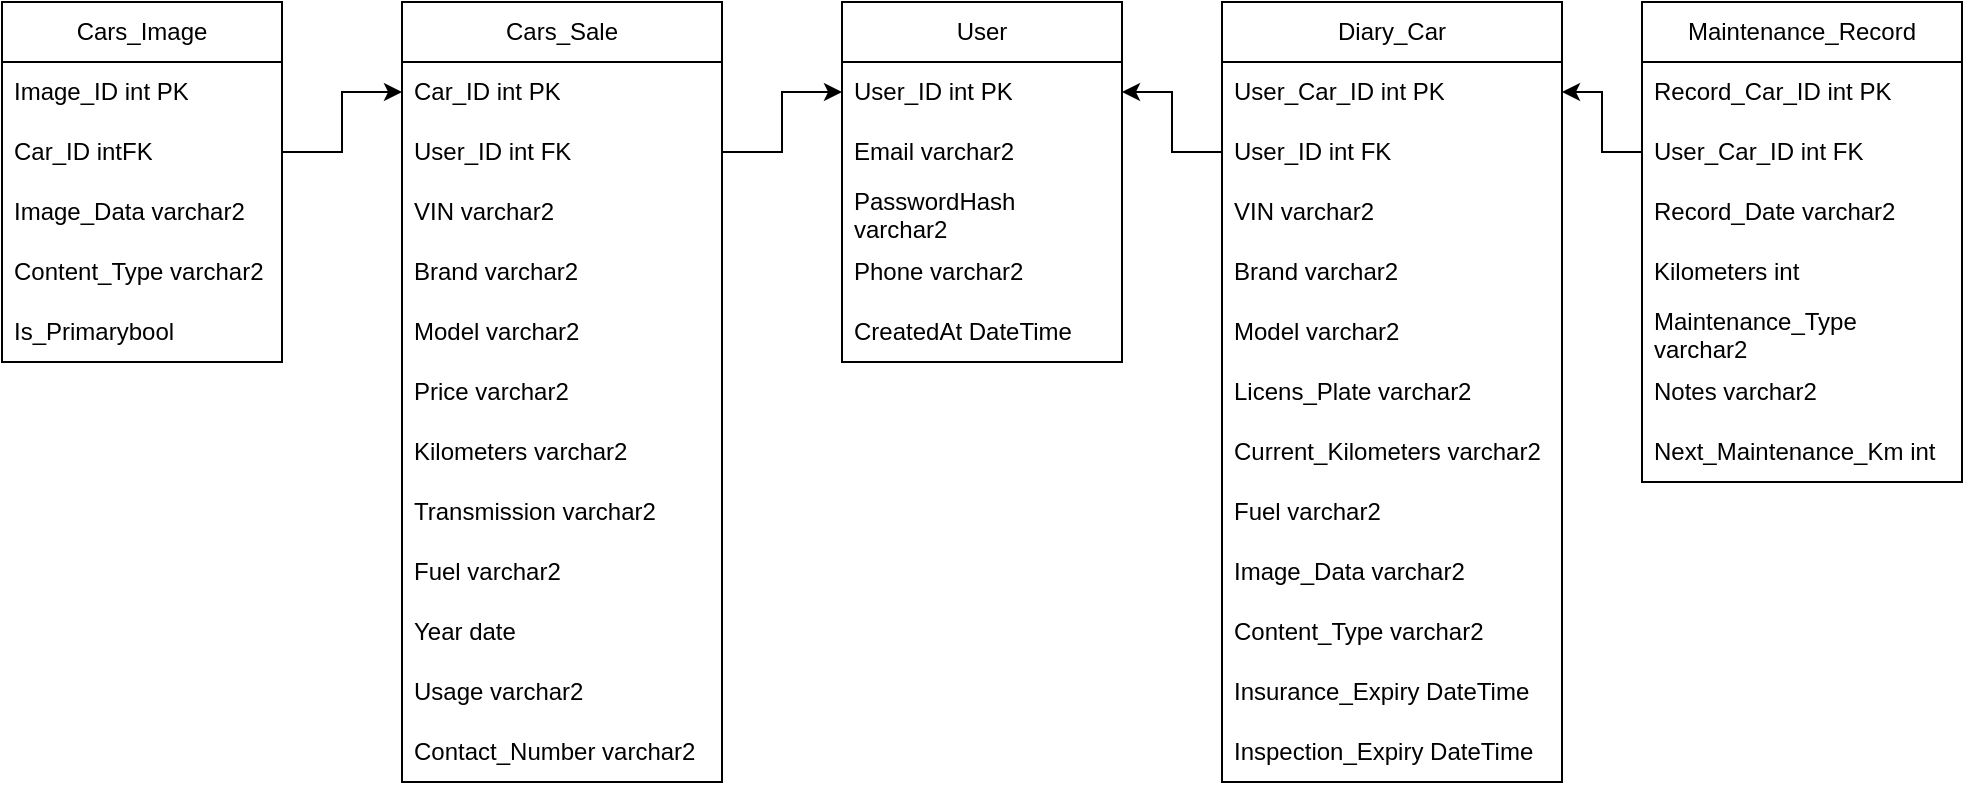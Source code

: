 <mxfile version="27.0.6">
  <diagram name="Page-1" id="lF4utYke23W8y0VCvHhN">
    <mxGraphModel dx="1042" dy="534" grid="1" gridSize="10" guides="1" tooltips="1" connect="1" arrows="1" fold="1" page="1" pageScale="1" pageWidth="850" pageHeight="1100" math="0" shadow="0">
      <root>
        <mxCell id="0" />
        <mxCell id="1" parent="0" />
        <mxCell id="BNs9PD65kZ3O9ofAM1AD-1" value="Cars_Sale" style="swimlane;fontStyle=0;childLayout=stackLayout;horizontal=1;startSize=30;horizontalStack=0;resizeParent=1;resizeParentMax=0;resizeLast=0;collapsible=1;marginBottom=0;whiteSpace=wrap;html=1;" parent="1" vertex="1">
          <mxGeometry x="230" y="40" width="160" height="390" as="geometry" />
        </mxCell>
        <mxCell id="BNs9PD65kZ3O9ofAM1AD-2" value="Car_ID int PK" style="text;strokeColor=none;fillColor=none;align=left;verticalAlign=middle;spacingLeft=4;spacingRight=4;overflow=hidden;points=[[0,0.5],[1,0.5]];portConstraint=eastwest;rotatable=0;whiteSpace=wrap;html=1;" parent="BNs9PD65kZ3O9ofAM1AD-1" vertex="1">
          <mxGeometry y="30" width="160" height="30" as="geometry" />
        </mxCell>
        <mxCell id="BNs9PD65kZ3O9ofAM1AD-9" value="User_ID int FK" style="text;strokeColor=none;fillColor=none;align=left;verticalAlign=middle;spacingLeft=4;spacingRight=4;overflow=hidden;points=[[0,0.5],[1,0.5]];portConstraint=eastwest;rotatable=0;whiteSpace=wrap;html=1;" parent="BNs9PD65kZ3O9ofAM1AD-1" vertex="1">
          <mxGeometry y="60" width="160" height="30" as="geometry" />
        </mxCell>
        <mxCell id="BNs9PD65kZ3O9ofAM1AD-5" value="VIN varchar2 " style="text;strokeColor=none;fillColor=none;align=left;verticalAlign=middle;spacingLeft=4;spacingRight=4;overflow=hidden;points=[[0,0.5],[1,0.5]];portConstraint=eastwest;rotatable=0;whiteSpace=wrap;html=1;" parent="BNs9PD65kZ3O9ofAM1AD-1" vertex="1">
          <mxGeometry y="90" width="160" height="30" as="geometry" />
        </mxCell>
        <mxCell id="BNs9PD65kZ3O9ofAM1AD-10" value="Brand varchar2 " style="text;strokeColor=none;fillColor=none;align=left;verticalAlign=middle;spacingLeft=4;spacingRight=4;overflow=hidden;points=[[0,0.5],[1,0.5]];portConstraint=eastwest;rotatable=0;whiteSpace=wrap;html=1;" parent="BNs9PD65kZ3O9ofAM1AD-1" vertex="1">
          <mxGeometry y="120" width="160" height="30" as="geometry" />
        </mxCell>
        <mxCell id="BNs9PD65kZ3O9ofAM1AD-11" value="Model varchar2 " style="text;strokeColor=none;fillColor=none;align=left;verticalAlign=middle;spacingLeft=4;spacingRight=4;overflow=hidden;points=[[0,0.5],[1,0.5]];portConstraint=eastwest;rotatable=0;whiteSpace=wrap;html=1;" parent="BNs9PD65kZ3O9ofAM1AD-1" vertex="1">
          <mxGeometry y="150" width="160" height="30" as="geometry" />
        </mxCell>
        <mxCell id="h_Dct1VsXOJPh6qgElPQ-1" value="Price varchar2 " style="text;strokeColor=none;fillColor=none;align=left;verticalAlign=middle;spacingLeft=4;spacingRight=4;overflow=hidden;points=[[0,0.5],[1,0.5]];portConstraint=eastwest;rotatable=0;whiteSpace=wrap;html=1;" parent="BNs9PD65kZ3O9ofAM1AD-1" vertex="1">
          <mxGeometry y="180" width="160" height="30" as="geometry" />
        </mxCell>
        <mxCell id="BNs9PD65kZ3O9ofAM1AD-3" value="Kilometers varchar2" style="text;strokeColor=none;fillColor=none;align=left;verticalAlign=middle;spacingLeft=4;spacingRight=4;overflow=hidden;points=[[0,0.5],[1,0.5]];portConstraint=eastwest;rotatable=0;whiteSpace=wrap;html=1;" parent="BNs9PD65kZ3O9ofAM1AD-1" vertex="1">
          <mxGeometry y="210" width="160" height="30" as="geometry" />
        </mxCell>
        <mxCell id="BNs9PD65kZ3O9ofAM1AD-4" value="Transmission varchar2" style="text;strokeColor=none;fillColor=none;align=left;verticalAlign=middle;spacingLeft=4;spacingRight=4;overflow=hidden;points=[[0,0.5],[1,0.5]];portConstraint=eastwest;rotatable=0;whiteSpace=wrap;html=1;" parent="BNs9PD65kZ3O9ofAM1AD-1" vertex="1">
          <mxGeometry y="240" width="160" height="30" as="geometry" />
        </mxCell>
        <mxCell id="BNs9PD65kZ3O9ofAM1AD-6" value="Fuel varchar2" style="text;strokeColor=none;fillColor=none;align=left;verticalAlign=middle;spacingLeft=4;spacingRight=4;overflow=hidden;points=[[0,0.5],[1,0.5]];portConstraint=eastwest;rotatable=0;whiteSpace=wrap;html=1;" parent="BNs9PD65kZ3O9ofAM1AD-1" vertex="1">
          <mxGeometry y="270" width="160" height="30" as="geometry" />
        </mxCell>
        <mxCell id="BNs9PD65kZ3O9ofAM1AD-7" value="Year date" style="text;strokeColor=none;fillColor=none;align=left;verticalAlign=middle;spacingLeft=4;spacingRight=4;overflow=hidden;points=[[0,0.5],[1,0.5]];portConstraint=eastwest;rotatable=0;whiteSpace=wrap;html=1;" parent="BNs9PD65kZ3O9ofAM1AD-1" vertex="1">
          <mxGeometry y="300" width="160" height="30" as="geometry" />
        </mxCell>
        <mxCell id="BNs9PD65kZ3O9ofAM1AD-8" value="Usage varchar2" style="text;strokeColor=none;fillColor=none;align=left;verticalAlign=middle;spacingLeft=4;spacingRight=4;overflow=hidden;points=[[0,0.5],[1,0.5]];portConstraint=eastwest;rotatable=0;whiteSpace=wrap;html=1;" parent="BNs9PD65kZ3O9ofAM1AD-1" vertex="1">
          <mxGeometry y="330" width="160" height="30" as="geometry" />
        </mxCell>
        <mxCell id="h_Dct1VsXOJPh6qgElPQ-2" value="Contact_Number varchar2" style="text;strokeColor=none;fillColor=none;align=left;verticalAlign=middle;spacingLeft=4;spacingRight=4;overflow=hidden;points=[[0,0.5],[1,0.5]];portConstraint=eastwest;rotatable=0;whiteSpace=wrap;html=1;" parent="BNs9PD65kZ3O9ofAM1AD-1" vertex="1">
          <mxGeometry y="360" width="160" height="30" as="geometry" />
        </mxCell>
        <mxCell id="BNs9PD65kZ3O9ofAM1AD-12" value="User" style="swimlane;fontStyle=0;childLayout=stackLayout;horizontal=1;startSize=30;horizontalStack=0;resizeParent=1;resizeParentMax=0;resizeLast=0;collapsible=1;marginBottom=0;whiteSpace=wrap;html=1;" parent="1" vertex="1">
          <mxGeometry x="450" y="40" width="140" height="180" as="geometry" />
        </mxCell>
        <mxCell id="BNs9PD65kZ3O9ofAM1AD-13" value="User_ID int PK" style="text;strokeColor=none;fillColor=none;align=left;verticalAlign=middle;spacingLeft=4;spacingRight=4;overflow=hidden;points=[[0,0.5],[1,0.5]];portConstraint=eastwest;rotatable=0;whiteSpace=wrap;html=1;" parent="BNs9PD65kZ3O9ofAM1AD-12" vertex="1">
          <mxGeometry y="30" width="140" height="30" as="geometry" />
        </mxCell>
        <mxCell id="BNs9PD65kZ3O9ofAM1AD-14" value="Email varchar2 " style="text;strokeColor=none;fillColor=none;align=left;verticalAlign=middle;spacingLeft=4;spacingRight=4;overflow=hidden;points=[[0,0.5],[1,0.5]];portConstraint=eastwest;rotatable=0;whiteSpace=wrap;html=1;" parent="BNs9PD65kZ3O9ofAM1AD-12" vertex="1">
          <mxGeometry y="60" width="140" height="30" as="geometry" />
        </mxCell>
        <mxCell id="BNs9PD65kZ3O9ofAM1AD-17" value="PasswordHash varchar2" style="text;strokeColor=none;fillColor=none;align=left;verticalAlign=middle;spacingLeft=4;spacingRight=4;overflow=hidden;points=[[0,0.5],[1,0.5]];portConstraint=eastwest;rotatable=0;whiteSpace=wrap;html=1;" parent="BNs9PD65kZ3O9ofAM1AD-12" vertex="1">
          <mxGeometry y="90" width="140" height="30" as="geometry" />
        </mxCell>
        <mxCell id="BNs9PD65kZ3O9ofAM1AD-15" value="Phone varchar2 " style="text;strokeColor=none;fillColor=none;align=left;verticalAlign=middle;spacingLeft=4;spacingRight=4;overflow=hidden;points=[[0,0.5],[1,0.5]];portConstraint=eastwest;rotatable=0;whiteSpace=wrap;html=1;" parent="BNs9PD65kZ3O9ofAM1AD-12" vertex="1">
          <mxGeometry y="120" width="140" height="30" as="geometry" />
        </mxCell>
        <mxCell id="h_Dct1VsXOJPh6qgElPQ-4" value="CreatedAt DateTime " style="text;strokeColor=none;fillColor=none;align=left;verticalAlign=middle;spacingLeft=4;spacingRight=4;overflow=hidden;points=[[0,0.5],[1,0.5]];portConstraint=eastwest;rotatable=0;whiteSpace=wrap;html=1;" parent="BNs9PD65kZ3O9ofAM1AD-12" vertex="1">
          <mxGeometry y="150" width="140" height="30" as="geometry" />
        </mxCell>
        <mxCell id="BNs9PD65kZ3O9ofAM1AD-23" style="edgeStyle=orthogonalEdgeStyle;rounded=0;orthogonalLoop=1;jettySize=auto;html=1;entryX=0;entryY=0.5;entryDx=0;entryDy=0;" parent="1" source="BNs9PD65kZ3O9ofAM1AD-9" target="BNs9PD65kZ3O9ofAM1AD-13" edge="1">
          <mxGeometry relative="1" as="geometry" />
        </mxCell>
        <mxCell id="BNs9PD65kZ3O9ofAM1AD-25" value="Cars_Image" style="swimlane;fontStyle=0;childLayout=stackLayout;horizontal=1;startSize=30;horizontalStack=0;resizeParent=1;resizeParentMax=0;resizeLast=0;collapsible=1;marginBottom=0;whiteSpace=wrap;html=1;" parent="1" vertex="1">
          <mxGeometry x="30" y="40" width="140" height="180" as="geometry" />
        </mxCell>
        <mxCell id="BNs9PD65kZ3O9ofAM1AD-26" value="Image_ID int PK" style="text;strokeColor=none;fillColor=none;align=left;verticalAlign=middle;spacingLeft=4;spacingRight=4;overflow=hidden;points=[[0,0.5],[1,0.5]];portConstraint=eastwest;rotatable=0;whiteSpace=wrap;html=1;" parent="BNs9PD65kZ3O9ofAM1AD-25" vertex="1">
          <mxGeometry y="30" width="140" height="30" as="geometry" />
        </mxCell>
        <mxCell id="BNs9PD65kZ3O9ofAM1AD-29" value="Car_ID intFK" style="text;strokeColor=none;fillColor=none;align=left;verticalAlign=middle;spacingLeft=4;spacingRight=4;overflow=hidden;points=[[0,0.5],[1,0.5]];portConstraint=eastwest;rotatable=0;whiteSpace=wrap;html=1;" parent="BNs9PD65kZ3O9ofAM1AD-25" vertex="1">
          <mxGeometry y="60" width="140" height="30" as="geometry" />
        </mxCell>
        <mxCell id="BNs9PD65kZ3O9ofAM1AD-27" value="Image_Data varchar2 " style="text;strokeColor=none;fillColor=none;align=left;verticalAlign=middle;spacingLeft=4;spacingRight=4;overflow=hidden;points=[[0,0.5],[1,0.5]];portConstraint=eastwest;rotatable=0;whiteSpace=wrap;html=1;" parent="BNs9PD65kZ3O9ofAM1AD-25" vertex="1">
          <mxGeometry y="90" width="140" height="30" as="geometry" />
        </mxCell>
        <mxCell id="h_Dct1VsXOJPh6qgElPQ-3" value="Content_Type varchar2 " style="text;strokeColor=none;fillColor=none;align=left;verticalAlign=middle;spacingLeft=4;spacingRight=4;overflow=hidden;points=[[0,0.5],[1,0.5]];portConstraint=eastwest;rotatable=0;whiteSpace=wrap;html=1;" parent="BNs9PD65kZ3O9ofAM1AD-25" vertex="1">
          <mxGeometry y="120" width="140" height="30" as="geometry" />
        </mxCell>
        <mxCell id="BNs9PD65kZ3O9ofAM1AD-28" value="Is_Primarybool " style="text;strokeColor=none;fillColor=none;align=left;verticalAlign=middle;spacingLeft=4;spacingRight=4;overflow=hidden;points=[[0,0.5],[1,0.5]];portConstraint=eastwest;rotatable=0;whiteSpace=wrap;html=1;" parent="BNs9PD65kZ3O9ofAM1AD-25" vertex="1">
          <mxGeometry y="150" width="140" height="30" as="geometry" />
        </mxCell>
        <mxCell id="BNs9PD65kZ3O9ofAM1AD-36" style="edgeStyle=orthogonalEdgeStyle;rounded=0;orthogonalLoop=1;jettySize=auto;html=1;entryX=0;entryY=0.5;entryDx=0;entryDy=0;" parent="1" source="BNs9PD65kZ3O9ofAM1AD-29" target="BNs9PD65kZ3O9ofAM1AD-2" edge="1">
          <mxGeometry relative="1" as="geometry" />
        </mxCell>
        <mxCell id="h_Dct1VsXOJPh6qgElPQ-5" value="Diary_Car" style="swimlane;fontStyle=0;childLayout=stackLayout;horizontal=1;startSize=30;horizontalStack=0;resizeParent=1;resizeParentMax=0;resizeLast=0;collapsible=1;marginBottom=0;whiteSpace=wrap;html=1;" parent="1" vertex="1">
          <mxGeometry x="640" y="40" width="170" height="390" as="geometry" />
        </mxCell>
        <mxCell id="h_Dct1VsXOJPh6qgElPQ-6" value="&lt;div&gt;User_Car_ID int PK&lt;/div&gt;" style="text;strokeColor=none;fillColor=none;align=left;verticalAlign=middle;spacingLeft=4;spacingRight=4;overflow=hidden;points=[[0,0.5],[1,0.5]];portConstraint=eastwest;rotatable=0;whiteSpace=wrap;html=1;" parent="h_Dct1VsXOJPh6qgElPQ-5" vertex="1">
          <mxGeometry y="30" width="170" height="30" as="geometry" />
        </mxCell>
        <mxCell id="h_Dct1VsXOJPh6qgElPQ-17" value="User_ID int FK" style="text;strokeColor=none;fillColor=none;align=left;verticalAlign=middle;spacingLeft=4;spacingRight=4;overflow=hidden;points=[[0,0.5],[1,0.5]];portConstraint=eastwest;rotatable=0;whiteSpace=wrap;html=1;" parent="h_Dct1VsXOJPh6qgElPQ-5" vertex="1">
          <mxGeometry y="60" width="170" height="30" as="geometry" />
        </mxCell>
        <mxCell id="h_Dct1VsXOJPh6qgElPQ-7" value="VIN varchar2 " style="text;strokeColor=none;fillColor=none;align=left;verticalAlign=middle;spacingLeft=4;spacingRight=4;overflow=hidden;points=[[0,0.5],[1,0.5]];portConstraint=eastwest;rotatable=0;whiteSpace=wrap;html=1;" parent="h_Dct1VsXOJPh6qgElPQ-5" vertex="1">
          <mxGeometry y="90" width="170" height="30" as="geometry" />
        </mxCell>
        <mxCell id="h_Dct1VsXOJPh6qgElPQ-8" value="Brand varchar2 " style="text;strokeColor=none;fillColor=none;align=left;verticalAlign=middle;spacingLeft=4;spacingRight=4;overflow=hidden;points=[[0,0.5],[1,0.5]];portConstraint=eastwest;rotatable=0;whiteSpace=wrap;html=1;" parent="h_Dct1VsXOJPh6qgElPQ-5" vertex="1">
          <mxGeometry y="120" width="170" height="30" as="geometry" />
        </mxCell>
        <mxCell id="h_Dct1VsXOJPh6qgElPQ-9" value="Model varchar2 " style="text;strokeColor=none;fillColor=none;align=left;verticalAlign=middle;spacingLeft=4;spacingRight=4;overflow=hidden;points=[[0,0.5],[1,0.5]];portConstraint=eastwest;rotatable=0;whiteSpace=wrap;html=1;" parent="h_Dct1VsXOJPh6qgElPQ-5" vertex="1">
          <mxGeometry y="150" width="170" height="30" as="geometry" />
        </mxCell>
        <mxCell id="h_Dct1VsXOJPh6qgElPQ-10" value="Licens_Plate varchar2 " style="text;strokeColor=none;fillColor=none;align=left;verticalAlign=middle;spacingLeft=4;spacingRight=4;overflow=hidden;points=[[0,0.5],[1,0.5]];portConstraint=eastwest;rotatable=0;whiteSpace=wrap;html=1;" parent="h_Dct1VsXOJPh6qgElPQ-5" vertex="1">
          <mxGeometry y="180" width="170" height="30" as="geometry" />
        </mxCell>
        <mxCell id="h_Dct1VsXOJPh6qgElPQ-11" value="Current_Kilometers varchar2" style="text;strokeColor=none;fillColor=none;align=left;verticalAlign=middle;spacingLeft=4;spacingRight=4;overflow=hidden;points=[[0,0.5],[1,0.5]];portConstraint=eastwest;rotatable=0;whiteSpace=wrap;html=1;" parent="h_Dct1VsXOJPh6qgElPQ-5" vertex="1">
          <mxGeometry y="210" width="170" height="30" as="geometry" />
        </mxCell>
        <mxCell id="h_Dct1VsXOJPh6qgElPQ-13" value="Fuel varchar2" style="text;strokeColor=none;fillColor=none;align=left;verticalAlign=middle;spacingLeft=4;spacingRight=4;overflow=hidden;points=[[0,0.5],[1,0.5]];portConstraint=eastwest;rotatable=0;whiteSpace=wrap;html=1;" parent="h_Dct1VsXOJPh6qgElPQ-5" vertex="1">
          <mxGeometry y="240" width="170" height="30" as="geometry" />
        </mxCell>
        <mxCell id="h_Dct1VsXOJPh6qgElPQ-18" value="Image_Data varchar2 " style="text;strokeColor=none;fillColor=none;align=left;verticalAlign=middle;spacingLeft=4;spacingRight=4;overflow=hidden;points=[[0,0.5],[1,0.5]];portConstraint=eastwest;rotatable=0;whiteSpace=wrap;html=1;" parent="h_Dct1VsXOJPh6qgElPQ-5" vertex="1">
          <mxGeometry y="270" width="170" height="30" as="geometry" />
        </mxCell>
        <mxCell id="h_Dct1VsXOJPh6qgElPQ-19" value="Content_Type varchar2 " style="text;strokeColor=none;fillColor=none;align=left;verticalAlign=middle;spacingLeft=4;spacingRight=4;overflow=hidden;points=[[0,0.5],[1,0.5]];portConstraint=eastwest;rotatable=0;whiteSpace=wrap;html=1;" parent="h_Dct1VsXOJPh6qgElPQ-5" vertex="1">
          <mxGeometry y="300" width="170" height="30" as="geometry" />
        </mxCell>
        <mxCell id="h_Dct1VsXOJPh6qgElPQ-20" value="Insurance_Expiry DateTime" style="text;strokeColor=none;fillColor=none;align=left;verticalAlign=middle;spacingLeft=4;spacingRight=4;overflow=hidden;points=[[0,0.5],[1,0.5]];portConstraint=eastwest;rotatable=0;whiteSpace=wrap;html=1;" parent="h_Dct1VsXOJPh6qgElPQ-5" vertex="1">
          <mxGeometry y="330" width="170" height="30" as="geometry" />
        </mxCell>
        <mxCell id="h_Dct1VsXOJPh6qgElPQ-22" value="Inspection_Expiry DateTime" style="text;strokeColor=none;fillColor=none;align=left;verticalAlign=middle;spacingLeft=4;spacingRight=4;overflow=hidden;points=[[0,0.5],[1,0.5]];portConstraint=eastwest;rotatable=0;whiteSpace=wrap;html=1;" parent="h_Dct1VsXOJPh6qgElPQ-5" vertex="1">
          <mxGeometry y="360" width="170" height="30" as="geometry" />
        </mxCell>
        <mxCell id="h_Dct1VsXOJPh6qgElPQ-24" style="edgeStyle=orthogonalEdgeStyle;rounded=0;orthogonalLoop=1;jettySize=auto;html=1;" parent="1" source="h_Dct1VsXOJPh6qgElPQ-17" target="BNs9PD65kZ3O9ofAM1AD-13" edge="1">
          <mxGeometry relative="1" as="geometry" />
        </mxCell>
        <mxCell id="h_Dct1VsXOJPh6qgElPQ-25" value="Maintenance_Record" style="swimlane;fontStyle=0;childLayout=stackLayout;horizontal=1;startSize=30;horizontalStack=0;resizeParent=1;resizeParentMax=0;resizeLast=0;collapsible=1;marginBottom=0;whiteSpace=wrap;html=1;" parent="1" vertex="1">
          <mxGeometry x="850" y="40" width="160" height="240" as="geometry" />
        </mxCell>
        <mxCell id="h_Dct1VsXOJPh6qgElPQ-26" value="&lt;div&gt;Record_Car_ID int PK&lt;/div&gt;" style="text;strokeColor=none;fillColor=none;align=left;verticalAlign=middle;spacingLeft=4;spacingRight=4;overflow=hidden;points=[[0,0.5],[1,0.5]];portConstraint=eastwest;rotatable=0;whiteSpace=wrap;html=1;" parent="h_Dct1VsXOJPh6qgElPQ-25" vertex="1">
          <mxGeometry y="30" width="160" height="30" as="geometry" />
        </mxCell>
        <mxCell id="h_Dct1VsXOJPh6qgElPQ-27" value="User_Car_ID int FK" style="text;strokeColor=none;fillColor=none;align=left;verticalAlign=middle;spacingLeft=4;spacingRight=4;overflow=hidden;points=[[0,0.5],[1,0.5]];portConstraint=eastwest;rotatable=0;whiteSpace=wrap;html=1;" parent="h_Dct1VsXOJPh6qgElPQ-25" vertex="1">
          <mxGeometry y="60" width="160" height="30" as="geometry" />
        </mxCell>
        <mxCell id="h_Dct1VsXOJPh6qgElPQ-28" value="Record_Date varchar2 " style="text;strokeColor=none;fillColor=none;align=left;verticalAlign=middle;spacingLeft=4;spacingRight=4;overflow=hidden;points=[[0,0.5],[1,0.5]];portConstraint=eastwest;rotatable=0;whiteSpace=wrap;html=1;" parent="h_Dct1VsXOJPh6qgElPQ-25" vertex="1">
          <mxGeometry y="90" width="160" height="30" as="geometry" />
        </mxCell>
        <mxCell id="h_Dct1VsXOJPh6qgElPQ-32" value="Kilometers int" style="text;strokeColor=none;fillColor=none;align=left;verticalAlign=middle;spacingLeft=4;spacingRight=4;overflow=hidden;points=[[0,0.5],[1,0.5]];portConstraint=eastwest;rotatable=0;whiteSpace=wrap;html=1;" parent="h_Dct1VsXOJPh6qgElPQ-25" vertex="1">
          <mxGeometry y="120" width="160" height="30" as="geometry" />
        </mxCell>
        <mxCell id="h_Dct1VsXOJPh6qgElPQ-33" value="Maintenance_Type varchar2" style="text;strokeColor=none;fillColor=none;align=left;verticalAlign=middle;spacingLeft=4;spacingRight=4;overflow=hidden;points=[[0,0.5],[1,0.5]];portConstraint=eastwest;rotatable=0;whiteSpace=wrap;html=1;" parent="h_Dct1VsXOJPh6qgElPQ-25" vertex="1">
          <mxGeometry y="150" width="160" height="30" as="geometry" />
        </mxCell>
        <mxCell id="h_Dct1VsXOJPh6qgElPQ-34" value="Notes varchar2 " style="text;strokeColor=none;fillColor=none;align=left;verticalAlign=middle;spacingLeft=4;spacingRight=4;overflow=hidden;points=[[0,0.5],[1,0.5]];portConstraint=eastwest;rotatable=0;whiteSpace=wrap;html=1;" parent="h_Dct1VsXOJPh6qgElPQ-25" vertex="1">
          <mxGeometry y="180" width="160" height="30" as="geometry" />
        </mxCell>
        <mxCell id="h_Dct1VsXOJPh6qgElPQ-39" value="Next_Maintenance_Km int" style="text;strokeColor=none;fillColor=none;align=left;verticalAlign=middle;spacingLeft=4;spacingRight=4;overflow=hidden;points=[[0,0.5],[1,0.5]];portConstraint=eastwest;rotatable=0;whiteSpace=wrap;html=1;" parent="h_Dct1VsXOJPh6qgElPQ-25" vertex="1">
          <mxGeometry y="210" width="160" height="30" as="geometry" />
        </mxCell>
        <mxCell id="h_Dct1VsXOJPh6qgElPQ-40" style="edgeStyle=orthogonalEdgeStyle;rounded=0;orthogonalLoop=1;jettySize=auto;html=1;" parent="1" source="h_Dct1VsXOJPh6qgElPQ-27" target="h_Dct1VsXOJPh6qgElPQ-6" edge="1">
          <mxGeometry relative="1" as="geometry" />
        </mxCell>
      </root>
    </mxGraphModel>
  </diagram>
</mxfile>
